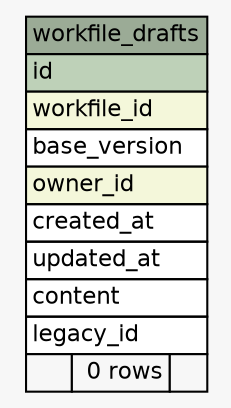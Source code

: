 // dot 2.36.0 on Mac OS X 10.10
// SchemaSpy rev 590
digraph "workfile_drafts" {
  graph [
    rankdir="RL"
    bgcolor="#f7f7f7"
    nodesep="0.18"
    ranksep="0.46"
    fontname="Helvetica"
    fontsize="11"
  ];
  node [
    fontname="Helvetica"
    fontsize="11"
    shape="plaintext"
  ];
  edge [
    arrowsize="0.8"
  ];
  "workfile_drafts" [
    label=<
    <TABLE BORDER="0" CELLBORDER="1" CELLSPACING="0" BGCOLOR="#ffffff">
      <TR><TD COLSPAN="3" BGCOLOR="#9bab96" ALIGN="CENTER">workfile_drafts</TD></TR>
      <TR><TD PORT="id" COLSPAN="3" BGCOLOR="#bed1b8" ALIGN="LEFT">id</TD></TR>
      <TR><TD PORT="workfile_id" COLSPAN="3" BGCOLOR="#f4f7da" ALIGN="LEFT">workfile_id</TD></TR>
      <TR><TD PORT="base_version" COLSPAN="3" ALIGN="LEFT">base_version</TD></TR>
      <TR><TD PORT="owner_id" COLSPAN="3" BGCOLOR="#f4f7da" ALIGN="LEFT">owner_id</TD></TR>
      <TR><TD PORT="created_at" COLSPAN="3" ALIGN="LEFT">created_at</TD></TR>
      <TR><TD PORT="updated_at" COLSPAN="3" ALIGN="LEFT">updated_at</TD></TR>
      <TR><TD PORT="content" COLSPAN="3" ALIGN="LEFT">content</TD></TR>
      <TR><TD PORT="legacy_id" COLSPAN="3" ALIGN="LEFT">legacy_id</TD></TR>
      <TR><TD ALIGN="LEFT" BGCOLOR="#f7f7f7">  </TD><TD ALIGN="RIGHT" BGCOLOR="#f7f7f7">0 rows</TD><TD ALIGN="RIGHT" BGCOLOR="#f7f7f7">  </TD></TR>
    </TABLE>>
    URL="tables/workfile_drafts.html"
    tooltip="workfile_drafts"
  ];
}
